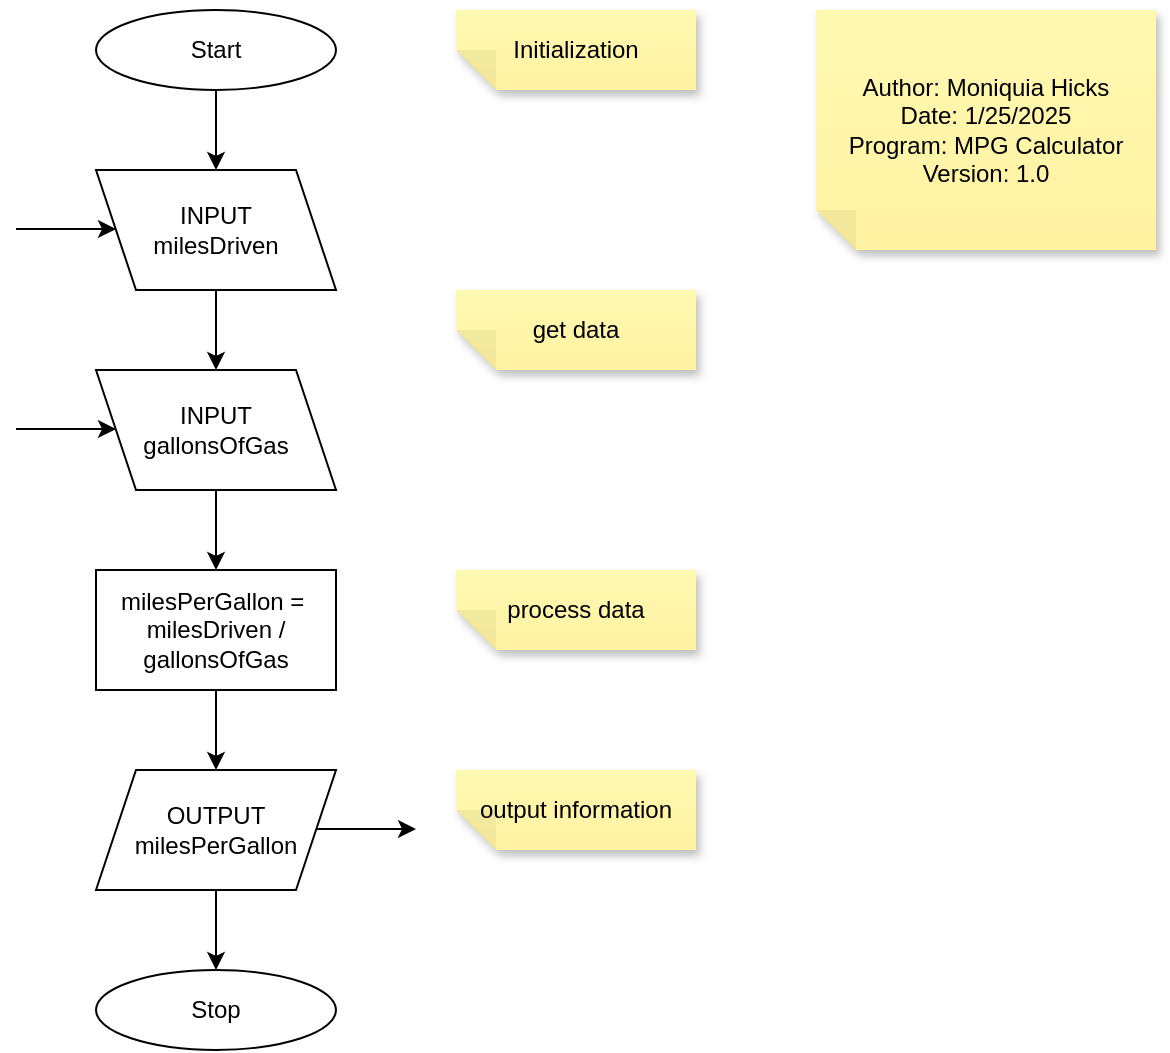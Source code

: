 <mxfile version="26.0.11">
  <diagram name="Page-1" id="QJk-dCjoNFq30MaKlrhX">
    <mxGraphModel dx="1050" dy="522" grid="1" gridSize="10" guides="1" tooltips="1" connect="1" arrows="1" fold="1" page="1" pageScale="1" pageWidth="850" pageHeight="1100" math="0" shadow="0">
      <root>
        <mxCell id="0" />
        <mxCell id="1" parent="0" />
        <mxCell id="QcvXr6RohBXsnEZQoMlV-3" value="" style="edgeStyle=orthogonalEdgeStyle;rounded=0;orthogonalLoop=1;jettySize=auto;html=1;" parent="1" source="QcvXr6RohBXsnEZQoMlV-1" target="QcvXr6RohBXsnEZQoMlV-2" edge="1">
          <mxGeometry relative="1" as="geometry" />
        </mxCell>
        <mxCell id="QcvXr6RohBXsnEZQoMlV-1" value="Start" style="ellipse;whiteSpace=wrap;html=1;" parent="1" vertex="1">
          <mxGeometry x="80" y="80" width="120" height="40" as="geometry" />
        </mxCell>
        <mxCell id="QcvXr6RohBXsnEZQoMlV-5" value="" style="edgeStyle=orthogonalEdgeStyle;rounded=0;orthogonalLoop=1;jettySize=auto;html=1;" parent="1" source="QcvXr6RohBXsnEZQoMlV-2" target="QcvXr6RohBXsnEZQoMlV-4" edge="1">
          <mxGeometry relative="1" as="geometry" />
        </mxCell>
        <mxCell id="QcvXr6RohBXsnEZQoMlV-2" value="INPUT&lt;div&gt;milesDriven&lt;/div&gt;" style="shape=parallelogram;perimeter=parallelogramPerimeter;whiteSpace=wrap;html=1;fixedSize=1;flipV=1;" parent="1" vertex="1">
          <mxGeometry x="80" y="160" width="120" height="60" as="geometry" />
        </mxCell>
        <mxCell id="QcvXr6RohBXsnEZQoMlV-7" value="" style="edgeStyle=orthogonalEdgeStyle;rounded=0;orthogonalLoop=1;jettySize=auto;html=1;" parent="1" source="QcvXr6RohBXsnEZQoMlV-4" target="QcvXr6RohBXsnEZQoMlV-6" edge="1">
          <mxGeometry relative="1" as="geometry" />
        </mxCell>
        <mxCell id="QcvXr6RohBXsnEZQoMlV-4" value="INPUT&lt;div&gt;gallonsOfGas&lt;/div&gt;" style="shape=parallelogram;perimeter=parallelogramPerimeter;whiteSpace=wrap;html=1;fixedSize=1;flipV=1;" parent="1" vertex="1">
          <mxGeometry x="80" y="260" width="120" height="60" as="geometry" />
        </mxCell>
        <mxCell id="QcvXr6RohBXsnEZQoMlV-9" value="" style="edgeStyle=orthogonalEdgeStyle;rounded=0;orthogonalLoop=1;jettySize=auto;html=1;" parent="1" source="QcvXr6RohBXsnEZQoMlV-6" target="QcvXr6RohBXsnEZQoMlV-8" edge="1">
          <mxGeometry relative="1" as="geometry" />
        </mxCell>
        <mxCell id="QcvXr6RohBXsnEZQoMlV-6" value="milesPerGallon =&amp;nbsp;&lt;div&gt;&lt;span style=&quot;background-color: transparent; color: light-dark(rgb(0, 0, 0), rgb(255, 255, 255));&quot;&gt;milesDriven / gallonsOfGas&lt;/span&gt;&lt;/div&gt;" style="whiteSpace=wrap;html=1;" parent="1" vertex="1">
          <mxGeometry x="80" y="360" width="120" height="60" as="geometry" />
        </mxCell>
        <mxCell id="QcvXr6RohBXsnEZQoMlV-11" value="" style="edgeStyle=orthogonalEdgeStyle;rounded=0;orthogonalLoop=1;jettySize=auto;html=1;" parent="1" source="QcvXr6RohBXsnEZQoMlV-8" target="QcvXr6RohBXsnEZQoMlV-10" edge="1">
          <mxGeometry relative="1" as="geometry" />
        </mxCell>
        <mxCell id="QcvXr6RohBXsnEZQoMlV-8" value="OUTPUT&lt;div&gt;milesPerGallon&lt;/div&gt;" style="shape=parallelogram;perimeter=parallelogramPerimeter;whiteSpace=wrap;html=1;fixedSize=1;flipV=0;" parent="1" vertex="1">
          <mxGeometry x="80" y="460" width="120" height="60" as="geometry" />
        </mxCell>
        <mxCell id="QcvXr6RohBXsnEZQoMlV-10" value="Stop" style="ellipse;whiteSpace=wrap;html=1;" parent="1" vertex="1">
          <mxGeometry x="80" y="560" width="120" height="40" as="geometry" />
        </mxCell>
        <mxCell id="QcvXr6RohBXsnEZQoMlV-12" value="Author: Moniquia Hicks&lt;div&gt;Date: 1/25/2025&lt;/div&gt;&lt;div&gt;Program: MPG Calculator&lt;/div&gt;&lt;div&gt;Version: 1.0&lt;/div&gt;" style="shape=note;whiteSpace=wrap;html=1;backgroundOutline=1;fontColor=#000000;darkOpacity=0.05;fillColor=#FFF9B2;strokeColor=none;fillStyle=solid;direction=west;gradientDirection=north;gradientColor=#FFF2A1;shadow=1;size=20;pointerEvents=1;" parent="1" vertex="1">
          <mxGeometry x="440" y="80" width="170" height="120" as="geometry" />
        </mxCell>
        <mxCell id="QcvXr6RohBXsnEZQoMlV-15" value="Initialization" style="shape=note;whiteSpace=wrap;html=1;backgroundOutline=1;fontColor=#000000;darkOpacity=0.05;fillColor=#FFF9B2;strokeColor=none;fillStyle=solid;direction=west;gradientDirection=north;gradientColor=#FFF2A1;shadow=1;size=20;pointerEvents=1;" parent="1" vertex="1">
          <mxGeometry x="260" y="80" width="120" height="40" as="geometry" />
        </mxCell>
        <mxCell id="QcvXr6RohBXsnEZQoMlV-16" value="get data" style="shape=note;whiteSpace=wrap;html=1;backgroundOutline=1;fontColor=#000000;darkOpacity=0.05;fillColor=#FFF9B2;strokeColor=none;fillStyle=solid;direction=west;gradientDirection=north;gradientColor=#FFF2A1;shadow=1;size=20;pointerEvents=1;" parent="1" vertex="1">
          <mxGeometry x="260" y="220" width="120" height="40" as="geometry" />
        </mxCell>
        <mxCell id="QcvXr6RohBXsnEZQoMlV-18" value="process data" style="shape=note;whiteSpace=wrap;html=1;backgroundOutline=1;fontColor=#000000;darkOpacity=0.05;fillColor=#FFF9B2;strokeColor=none;fillStyle=solid;direction=west;gradientDirection=north;gradientColor=#FFF2A1;shadow=1;size=20;pointerEvents=1;" parent="1" vertex="1">
          <mxGeometry x="260" y="360" width="120" height="40" as="geometry" />
        </mxCell>
        <mxCell id="QcvXr6RohBXsnEZQoMlV-20" value="output information" style="shape=note;whiteSpace=wrap;html=1;backgroundOutline=1;fontColor=#000000;darkOpacity=0.05;fillColor=#FFF9B2;strokeColor=none;fillStyle=solid;direction=west;gradientDirection=north;gradientColor=#FFF2A1;shadow=1;size=20;pointerEvents=1;" parent="1" vertex="1">
          <mxGeometry x="260" y="460" width="120" height="40" as="geometry" />
        </mxCell>
        <mxCell id="7Zta27HuthyF4VQ5SzY5-1" value="" style="endArrow=classic;html=1;rounded=0;" edge="1" parent="1">
          <mxGeometry width="50" height="50" relative="1" as="geometry">
            <mxPoint x="40" y="189.5" as="sourcePoint" />
            <mxPoint x="90" y="189.5" as="targetPoint" />
          </mxGeometry>
        </mxCell>
        <mxCell id="7Zta27HuthyF4VQ5SzY5-3" value="" style="endArrow=classic;html=1;rounded=0;" edge="1" parent="1">
          <mxGeometry width="50" height="50" relative="1" as="geometry">
            <mxPoint x="40" y="289.5" as="sourcePoint" />
            <mxPoint x="90" y="289.5" as="targetPoint" />
          </mxGeometry>
        </mxCell>
        <mxCell id="7Zta27HuthyF4VQ5SzY5-4" value="" style="endArrow=classic;html=1;rounded=0;" edge="1" parent="1">
          <mxGeometry width="50" height="50" relative="1" as="geometry">
            <mxPoint x="190" y="489.5" as="sourcePoint" />
            <mxPoint x="240" y="489.5" as="targetPoint" />
          </mxGeometry>
        </mxCell>
      </root>
    </mxGraphModel>
  </diagram>
</mxfile>

